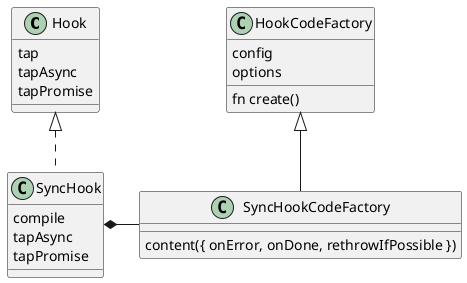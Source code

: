 
@startuml
Hook <|.. SyncHook
class Hook {
  tap
  tapAsync
  tapPromise
}
class SyncHook {
  compile
  tapAsync
  tapPromise
}
SyncHook *-right- SyncHookCodeFactory
HookCodeFactory <|--  SyncHookCodeFactory
class HookCodeFactory {
  config
  options
  fn create()
}
class SyncHookCodeFactory {
  content({ onError, onDone, rethrowIfPossible })
}
@enduml
